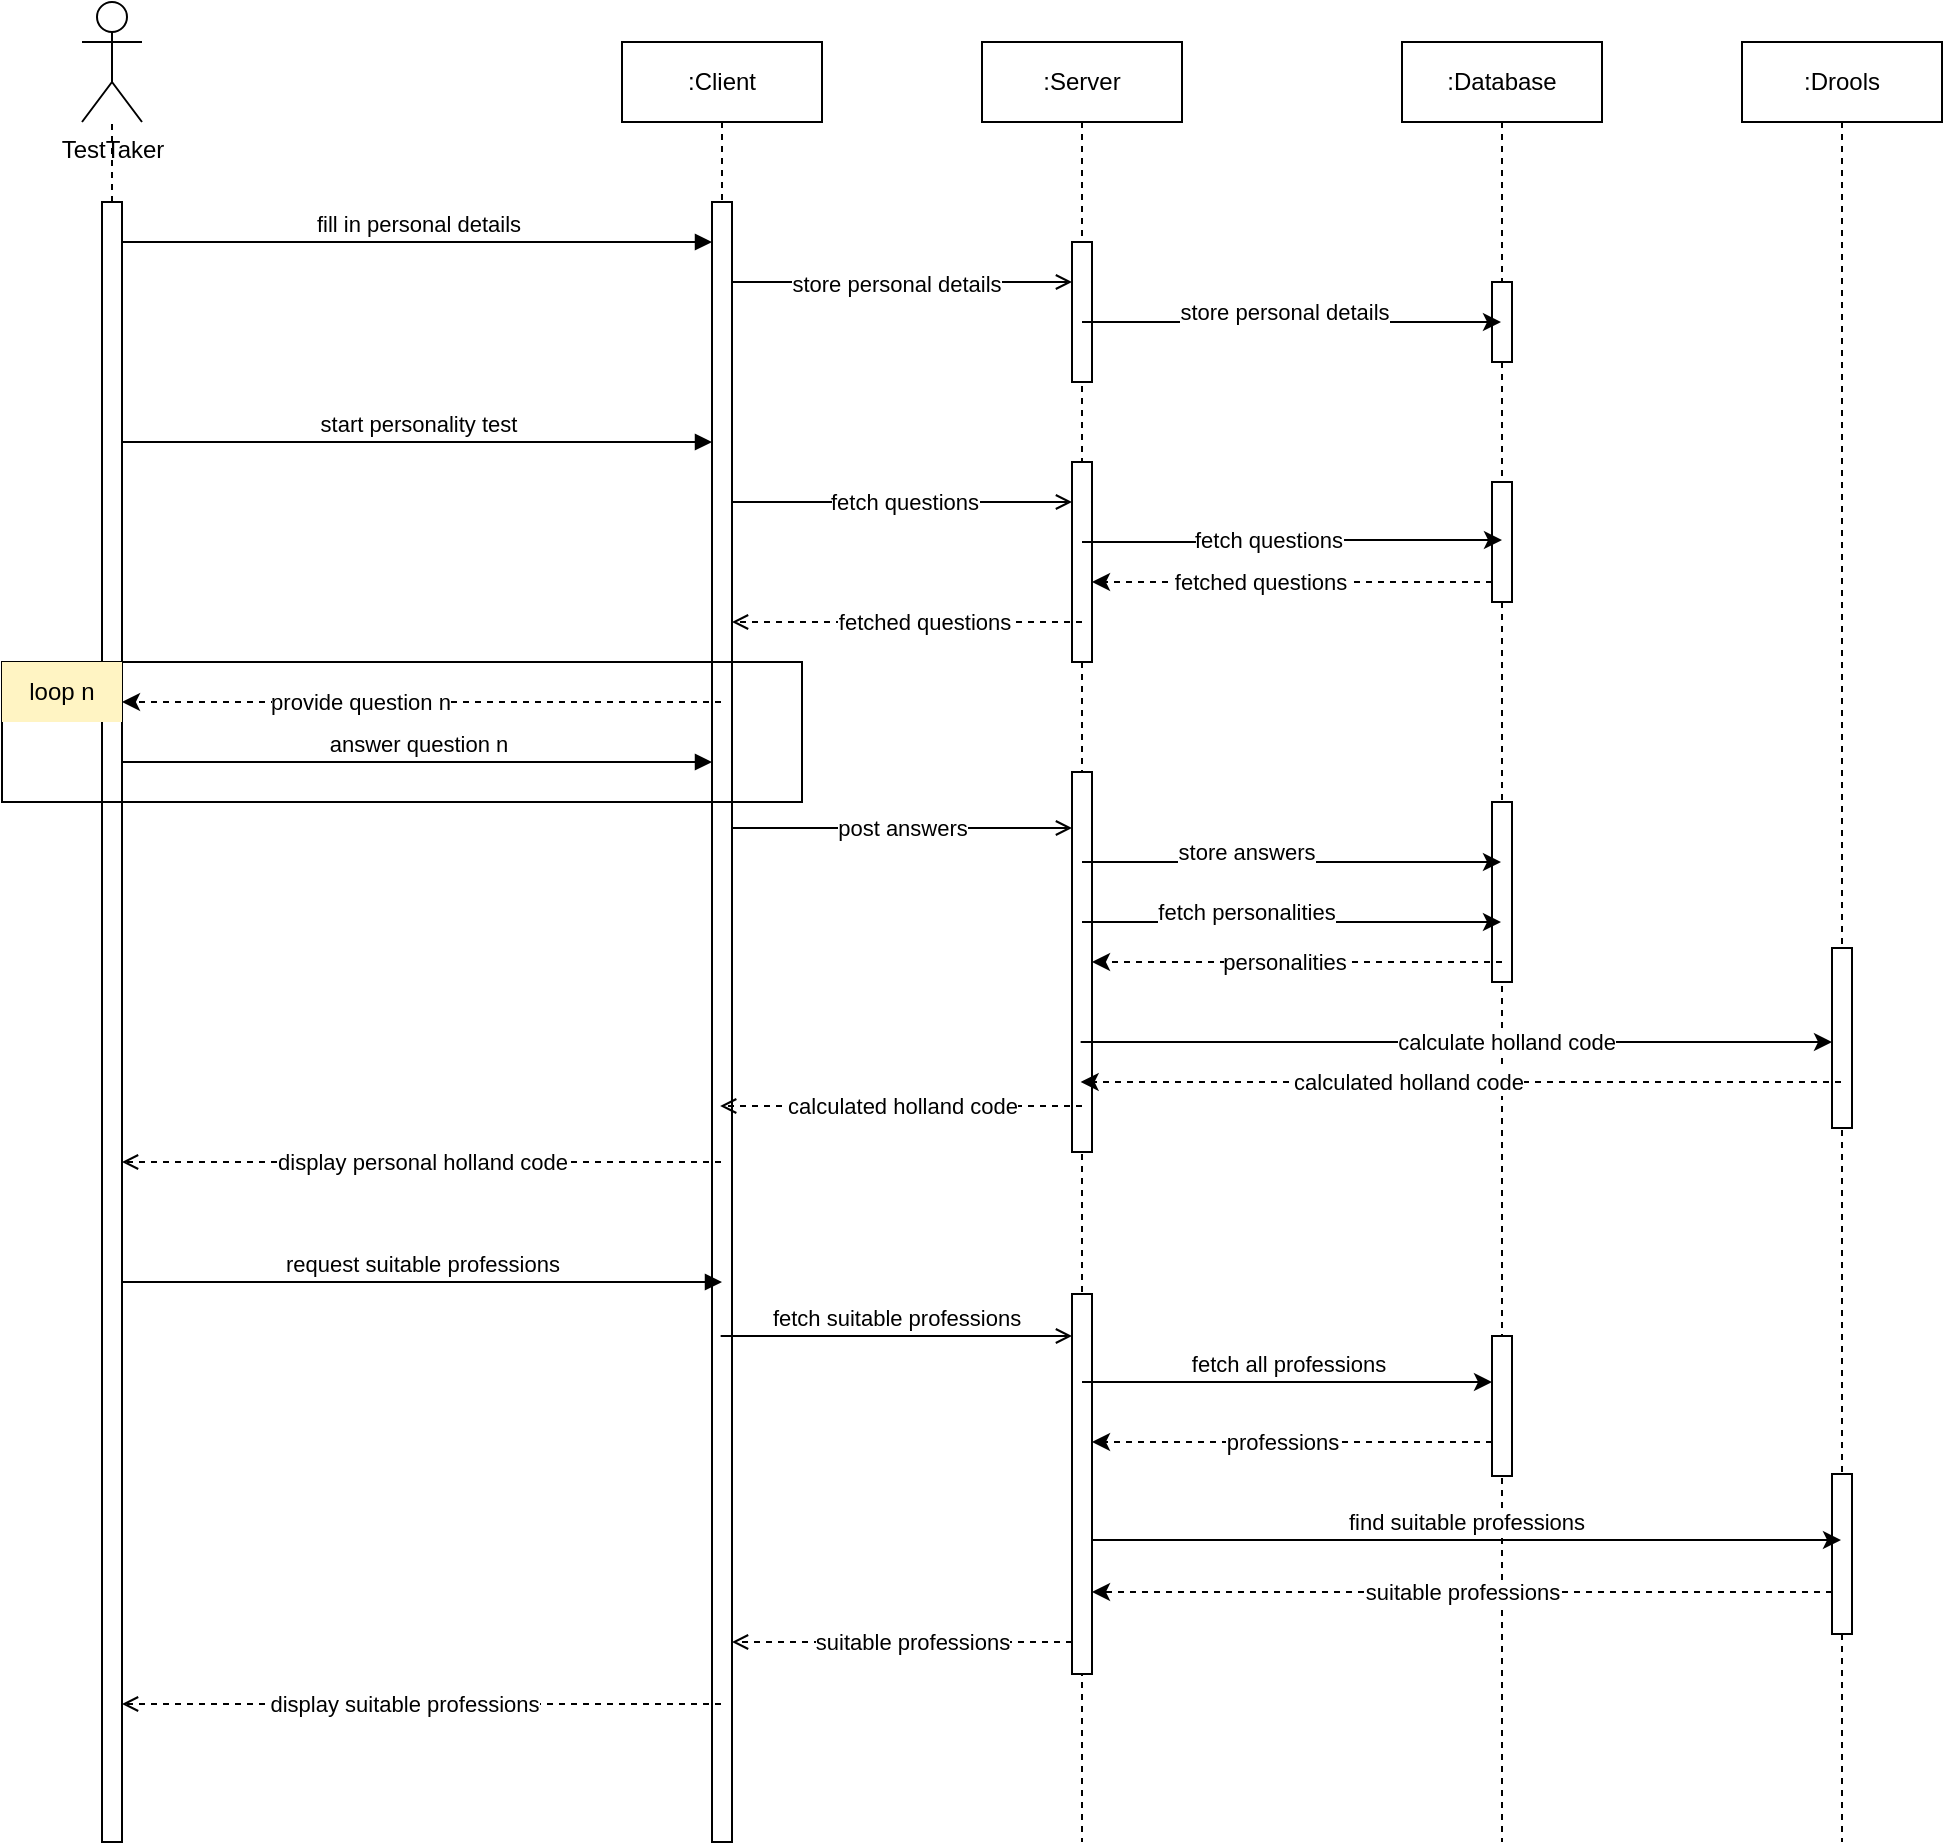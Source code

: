 <mxfile version="21.2.6">
  <diagram name="Page-1" id="2YBvvXClWsGukQMizWep">
    <mxGraphModel dx="1363" dy="929" grid="1" gridSize="10" guides="1" tooltips="1" connect="1" arrows="1" fold="1" page="1" pageScale="1" pageWidth="850" pageHeight="1100" math="0" shadow="0">
      <root>
        <mxCell id="0" />
        <mxCell id="1" parent="0" />
        <mxCell id="aM9ryv3xv72pqoxQDRHE-5" value=":Client" style="shape=umlLifeline;perimeter=lifelinePerimeter;whiteSpace=wrap;html=1;container=0;dropTarget=0;collapsible=0;recursiveResize=0;outlineConnect=0;portConstraint=eastwest;newEdgeStyle={&quot;edgeStyle&quot;:&quot;elbowEdgeStyle&quot;,&quot;elbow&quot;:&quot;vertical&quot;,&quot;curved&quot;:0,&quot;rounded&quot;:0};" parent="1" vertex="1">
          <mxGeometry x="340" y="40" width="100" height="900" as="geometry" />
        </mxCell>
        <mxCell id="aM9ryv3xv72pqoxQDRHE-6" value="" style="html=1;points=[];perimeter=orthogonalPerimeter;outlineConnect=0;targetShapes=umlLifeline;portConstraint=eastwest;newEdgeStyle={&quot;edgeStyle&quot;:&quot;elbowEdgeStyle&quot;,&quot;elbow&quot;:&quot;vertical&quot;,&quot;curved&quot;:0,&quot;rounded&quot;:0};" parent="aM9ryv3xv72pqoxQDRHE-5" vertex="1">
          <mxGeometry x="45" y="80" width="10" height="820" as="geometry" />
        </mxCell>
        <mxCell id="aM9ryv3xv72pqoxQDRHE-7" value="fill in personal details" style="html=1;verticalAlign=bottom;endArrow=block;edgeStyle=elbowEdgeStyle;elbow=vertical;curved=0;rounded=0;" parent="1" source="AI44dBaWt2bdJYa-vQ4_-3" target="aM9ryv3xv72pqoxQDRHE-6" edge="1">
          <mxGeometry relative="1" as="geometry">
            <mxPoint x="115" y="120" as="sourcePoint" />
            <Array as="points">
              <mxPoint x="110" y="140" />
              <mxPoint x="180" y="120" />
            </Array>
          </mxGeometry>
        </mxCell>
        <mxCell id="AI44dBaWt2bdJYa-vQ4_-1" value="TestTaker" style="shape=umlActor;verticalLabelPosition=bottom;verticalAlign=top;html=1;outlineConnect=0;" vertex="1" parent="1">
          <mxGeometry x="70" y="20" width="30" height="60" as="geometry" />
        </mxCell>
        <mxCell id="AI44dBaWt2bdJYa-vQ4_-3" value="" style="html=1;points=[];perimeter=orthogonalPerimeter;outlineConnect=0;targetShapes=umlLifeline;portConstraint=eastwest;newEdgeStyle={&quot;edgeStyle&quot;:&quot;elbowEdgeStyle&quot;,&quot;elbow&quot;:&quot;vertical&quot;,&quot;curved&quot;:0,&quot;rounded&quot;:0};" vertex="1" parent="1">
          <mxGeometry x="80" y="120" width="10" height="820" as="geometry" />
        </mxCell>
        <mxCell id="AI44dBaWt2bdJYa-vQ4_-5" value="" style="endArrow=none;dashed=1;html=1;rounded=0;" edge="1" parent="1" source="AI44dBaWt2bdJYa-vQ4_-3" target="AI44dBaWt2bdJYa-vQ4_-1">
          <mxGeometry width="50" height="50" relative="1" as="geometry">
            <mxPoint x="400" y="270" as="sourcePoint" />
            <mxPoint x="450" y="220" as="targetPoint" />
          </mxGeometry>
        </mxCell>
        <mxCell id="AI44dBaWt2bdJYa-vQ4_-8" value=":Server" style="shape=umlLifeline;perimeter=lifelinePerimeter;whiteSpace=wrap;html=1;container=0;dropTarget=0;collapsible=0;recursiveResize=0;outlineConnect=0;portConstraint=eastwest;newEdgeStyle={&quot;edgeStyle&quot;:&quot;elbowEdgeStyle&quot;,&quot;elbow&quot;:&quot;vertical&quot;,&quot;curved&quot;:0,&quot;rounded&quot;:0};" vertex="1" parent="1">
          <mxGeometry x="520" y="40" width="100" height="900" as="geometry" />
        </mxCell>
        <mxCell id="AI44dBaWt2bdJYa-vQ4_-9" value="" style="html=1;points=[];perimeter=orthogonalPerimeter;outlineConnect=0;targetShapes=umlLifeline;portConstraint=eastwest;newEdgeStyle={&quot;edgeStyle&quot;:&quot;elbowEdgeStyle&quot;,&quot;elbow&quot;:&quot;vertical&quot;,&quot;curved&quot;:0,&quot;rounded&quot;:0};" vertex="1" parent="AI44dBaWt2bdJYa-vQ4_-8">
          <mxGeometry x="45" y="100" width="10" height="70" as="geometry" />
        </mxCell>
        <mxCell id="AI44dBaWt2bdJYa-vQ4_-18" value="" style="html=1;points=[];perimeter=orthogonalPerimeter;outlineConnect=0;targetShapes=umlLifeline;portConstraint=eastwest;newEdgeStyle={&quot;edgeStyle&quot;:&quot;elbowEdgeStyle&quot;,&quot;elbow&quot;:&quot;vertical&quot;,&quot;curved&quot;:0,&quot;rounded&quot;:0};" vertex="1" parent="AI44dBaWt2bdJYa-vQ4_-8">
          <mxGeometry x="45" y="210" width="10" height="100" as="geometry" />
        </mxCell>
        <mxCell id="AI44dBaWt2bdJYa-vQ4_-30" value="" style="html=1;points=[];perimeter=orthogonalPerimeter;outlineConnect=0;targetShapes=umlLifeline;portConstraint=eastwest;newEdgeStyle={&quot;edgeStyle&quot;:&quot;elbowEdgeStyle&quot;,&quot;elbow&quot;:&quot;vertical&quot;,&quot;curved&quot;:0,&quot;rounded&quot;:0};" vertex="1" parent="AI44dBaWt2bdJYa-vQ4_-8">
          <mxGeometry x="45" y="365" width="10" height="190" as="geometry" />
        </mxCell>
        <mxCell id="AI44dBaWt2bdJYa-vQ4_-57" value="" style="html=1;points=[];perimeter=orthogonalPerimeter;outlineConnect=0;targetShapes=umlLifeline;portConstraint=eastwest;newEdgeStyle={&quot;edgeStyle&quot;:&quot;elbowEdgeStyle&quot;,&quot;elbow&quot;:&quot;vertical&quot;,&quot;curved&quot;:0,&quot;rounded&quot;:0};" vertex="1" parent="AI44dBaWt2bdJYa-vQ4_-8">
          <mxGeometry x="45" y="626" width="10" height="190" as="geometry" />
        </mxCell>
        <mxCell id="AI44dBaWt2bdJYa-vQ4_-10" value=":Drools" style="shape=umlLifeline;perimeter=lifelinePerimeter;whiteSpace=wrap;html=1;container=0;dropTarget=0;collapsible=0;recursiveResize=0;outlineConnect=0;portConstraint=eastwest;newEdgeStyle={&quot;edgeStyle&quot;:&quot;elbowEdgeStyle&quot;,&quot;elbow&quot;:&quot;vertical&quot;,&quot;curved&quot;:0,&quot;rounded&quot;:0};" vertex="1" parent="1">
          <mxGeometry x="900" y="40" width="100" height="900" as="geometry" />
        </mxCell>
        <mxCell id="AI44dBaWt2bdJYa-vQ4_-11" value="" style="html=1;points=[];perimeter=orthogonalPerimeter;outlineConnect=0;targetShapes=umlLifeline;portConstraint=eastwest;newEdgeStyle={&quot;edgeStyle&quot;:&quot;elbowEdgeStyle&quot;,&quot;elbow&quot;:&quot;vertical&quot;,&quot;curved&quot;:0,&quot;rounded&quot;:0};" vertex="1" parent="AI44dBaWt2bdJYa-vQ4_-10">
          <mxGeometry x="45" y="453" width="10" height="90" as="geometry" />
        </mxCell>
        <mxCell id="AI44dBaWt2bdJYa-vQ4_-60" value="" style="html=1;points=[];perimeter=orthogonalPerimeter;outlineConnect=0;targetShapes=umlLifeline;portConstraint=eastwest;newEdgeStyle={&quot;edgeStyle&quot;:&quot;elbowEdgeStyle&quot;,&quot;elbow&quot;:&quot;vertical&quot;,&quot;curved&quot;:0,&quot;rounded&quot;:0};" vertex="1" parent="AI44dBaWt2bdJYa-vQ4_-10">
          <mxGeometry x="45" y="716" width="10" height="80" as="geometry" />
        </mxCell>
        <mxCell id="AI44dBaWt2bdJYa-vQ4_-12" value=":Database" style="shape=umlLifeline;perimeter=lifelinePerimeter;whiteSpace=wrap;html=1;container=0;dropTarget=0;collapsible=0;recursiveResize=0;outlineConnect=0;portConstraint=eastwest;newEdgeStyle={&quot;edgeStyle&quot;:&quot;elbowEdgeStyle&quot;,&quot;elbow&quot;:&quot;vertical&quot;,&quot;curved&quot;:0,&quot;rounded&quot;:0};" vertex="1" parent="1">
          <mxGeometry x="730" y="40" width="100" height="900" as="geometry" />
        </mxCell>
        <mxCell id="AI44dBaWt2bdJYa-vQ4_-13" value="" style="html=1;points=[];perimeter=orthogonalPerimeter;outlineConnect=0;targetShapes=umlLifeline;portConstraint=eastwest;newEdgeStyle={&quot;edgeStyle&quot;:&quot;elbowEdgeStyle&quot;,&quot;elbow&quot;:&quot;vertical&quot;,&quot;curved&quot;:0,&quot;rounded&quot;:0};" vertex="1" parent="AI44dBaWt2bdJYa-vQ4_-12">
          <mxGeometry x="45" y="120" width="10" height="40" as="geometry" />
        </mxCell>
        <mxCell id="AI44dBaWt2bdJYa-vQ4_-21" value="" style="html=1;points=[];perimeter=orthogonalPerimeter;outlineConnect=0;targetShapes=umlLifeline;portConstraint=eastwest;newEdgeStyle={&quot;edgeStyle&quot;:&quot;elbowEdgeStyle&quot;,&quot;elbow&quot;:&quot;vertical&quot;,&quot;curved&quot;:0,&quot;rounded&quot;:0};" vertex="1" parent="AI44dBaWt2bdJYa-vQ4_-12">
          <mxGeometry x="45" y="220" width="10" height="60" as="geometry" />
        </mxCell>
        <mxCell id="AI44dBaWt2bdJYa-vQ4_-33" value="" style="html=1;points=[];perimeter=orthogonalPerimeter;outlineConnect=0;targetShapes=umlLifeline;portConstraint=eastwest;newEdgeStyle={&quot;edgeStyle&quot;:&quot;elbowEdgeStyle&quot;,&quot;elbow&quot;:&quot;vertical&quot;,&quot;curved&quot;:0,&quot;rounded&quot;:0};" vertex="1" parent="AI44dBaWt2bdJYa-vQ4_-12">
          <mxGeometry x="45" y="380" width="10" height="90" as="geometry" />
        </mxCell>
        <mxCell id="AI44dBaWt2bdJYa-vQ4_-68" value="" style="html=1;points=[];perimeter=orthogonalPerimeter;outlineConnect=0;targetShapes=umlLifeline;portConstraint=eastwest;newEdgeStyle={&quot;edgeStyle&quot;:&quot;elbowEdgeStyle&quot;,&quot;elbow&quot;:&quot;vertical&quot;,&quot;curved&quot;:0,&quot;rounded&quot;:0};" vertex="1" parent="AI44dBaWt2bdJYa-vQ4_-12">
          <mxGeometry x="45" y="647" width="10" height="70" as="geometry" />
        </mxCell>
        <mxCell id="AI44dBaWt2bdJYa-vQ4_-14" value="" style="html=1;verticalAlign=bottom;endArrow=open;edgeStyle=elbowEdgeStyle;elbow=vertical;curved=0;rounded=0;endFill=0;" edge="1" parent="1" source="aM9ryv3xv72pqoxQDRHE-6" target="AI44dBaWt2bdJYa-vQ4_-9">
          <mxGeometry x="0.006" relative="1" as="geometry">
            <mxPoint x="400" y="160" as="sourcePoint" />
            <Array as="points">
              <mxPoint x="440" y="160" />
              <mxPoint x="440" y="150" />
            </Array>
            <mxPoint x="615" y="160" as="targetPoint" />
            <mxPoint as="offset" />
          </mxGeometry>
        </mxCell>
        <mxCell id="AI44dBaWt2bdJYa-vQ4_-80" value="store personal details" style="edgeLabel;html=1;align=center;verticalAlign=middle;resizable=0;points=[];" vertex="1" connectable="0" parent="AI44dBaWt2bdJYa-vQ4_-14">
          <mxGeometry x="-0.024" y="-1" relative="1" as="geometry">
            <mxPoint x="-1" as="offset" />
          </mxGeometry>
        </mxCell>
        <mxCell id="AI44dBaWt2bdJYa-vQ4_-15" value="" style="html=1;verticalAlign=bottom;endArrow=classic;edgeStyle=elbowEdgeStyle;elbow=vertical;curved=0;rounded=0;endFill=1;" edge="1" parent="1" source="AI44dBaWt2bdJYa-vQ4_-8" target="AI44dBaWt2bdJYa-vQ4_-12">
          <mxGeometry relative="1" as="geometry">
            <mxPoint x="630" y="170" as="sourcePoint" />
            <Array as="points">
              <mxPoint x="700" y="180" />
              <mxPoint x="690" y="180" />
              <mxPoint x="620" y="180" />
              <mxPoint x="620" y="170" />
            </Array>
            <mxPoint x="745" y="180" as="targetPoint" />
            <mxPoint as="offset" />
          </mxGeometry>
        </mxCell>
        <mxCell id="AI44dBaWt2bdJYa-vQ4_-81" value="store personal details" style="edgeLabel;html=1;align=center;verticalAlign=middle;resizable=0;points=[];" vertex="1" connectable="0" parent="AI44dBaWt2bdJYa-vQ4_-15">
          <mxGeometry x="0.057" y="4" relative="1" as="geometry">
            <mxPoint x="-10" y="-1" as="offset" />
          </mxGeometry>
        </mxCell>
        <mxCell id="AI44dBaWt2bdJYa-vQ4_-17" value="start personality test" style="html=1;verticalAlign=bottom;endArrow=block;edgeStyle=elbowEdgeStyle;elbow=vertical;curved=0;rounded=0;" edge="1" parent="1">
          <mxGeometry relative="1" as="geometry">
            <mxPoint x="90" y="240" as="sourcePoint" />
            <Array as="points">
              <mxPoint x="110" y="240" />
              <mxPoint x="180" y="220" />
            </Array>
            <mxPoint x="385" y="240" as="targetPoint" />
          </mxGeometry>
        </mxCell>
        <mxCell id="AI44dBaWt2bdJYa-vQ4_-19" value="" style="html=1;verticalAlign=bottom;endArrow=open;edgeStyle=elbowEdgeStyle;elbow=vertical;curved=0;rounded=0;endFill=0;" edge="1" parent="1" source="aM9ryv3xv72pqoxQDRHE-6" target="AI44dBaWt2bdJYa-vQ4_-18">
          <mxGeometry x="0.006" relative="1" as="geometry">
            <mxPoint x="430" y="270" as="sourcePoint" />
            <Array as="points">
              <mxPoint x="435" y="270" />
              <mxPoint x="435" y="260" />
            </Array>
            <mxPoint x="560" y="270" as="targetPoint" />
            <mxPoint as="offset" />
          </mxGeometry>
        </mxCell>
        <mxCell id="AI44dBaWt2bdJYa-vQ4_-20" value="fetch questions" style="edgeLabel;html=1;align=center;verticalAlign=middle;resizable=0;points=[];" vertex="1" connectable="0" parent="AI44dBaWt2bdJYa-vQ4_-19">
          <mxGeometry x="-0.206" y="-4" relative="1" as="geometry">
            <mxPoint x="18" y="-4" as="offset" />
          </mxGeometry>
        </mxCell>
        <mxCell id="AI44dBaWt2bdJYa-vQ4_-22" value="" style="html=1;verticalAlign=bottom;endArrow=classic;edgeStyle=elbowEdgeStyle;elbow=horizontal;curved=0;rounded=0;endFill=1;" edge="1" parent="1">
          <mxGeometry relative="1" as="geometry">
            <mxPoint x="570" y="290" as="sourcePoint" />
            <Array as="points">
              <mxPoint x="700" y="289" />
              <mxPoint x="690" y="289" />
              <mxPoint x="620" y="289" />
              <mxPoint x="620" y="279" />
            </Array>
            <mxPoint x="780" y="289" as="targetPoint" />
            <mxPoint as="offset" />
          </mxGeometry>
        </mxCell>
        <mxCell id="AI44dBaWt2bdJYa-vQ4_-28" value="fetch questions" style="edgeLabel;html=1;align=center;verticalAlign=middle;resizable=0;points=[];" vertex="1" connectable="0" parent="AI44dBaWt2bdJYa-vQ4_-22">
          <mxGeometry x="-0.121" y="1" relative="1" as="geometry">
            <mxPoint as="offset" />
          </mxGeometry>
        </mxCell>
        <mxCell id="AI44dBaWt2bdJYa-vQ4_-24" value="" style="html=1;verticalAlign=bottom;endArrow=classic;edgeStyle=elbowEdgeStyle;elbow=vertical;curved=0;rounded=0;endFill=1;dashed=1;" edge="1" parent="1" source="AI44dBaWt2bdJYa-vQ4_-21" target="AI44dBaWt2bdJYa-vQ4_-18">
          <mxGeometry relative="1" as="geometry">
            <mxPoint x="600" y="381" as="sourcePoint" />
            <Array as="points">
              <mxPoint x="680" y="310" />
              <mxPoint x="730" y="320" />
              <mxPoint x="720" y="380" />
              <mxPoint x="650" y="380" />
              <mxPoint x="650" y="370" />
            </Array>
            <mxPoint x="920" y="380" as="targetPoint" />
            <mxPoint as="offset" />
          </mxGeometry>
        </mxCell>
        <mxCell id="AI44dBaWt2bdJYa-vQ4_-25" value="fetched questions" style="edgeLabel;html=1;align=center;verticalAlign=middle;resizable=0;points=[];" vertex="1" connectable="0" parent="AI44dBaWt2bdJYa-vQ4_-24">
          <mxGeometry x="0.619" y="2" relative="1" as="geometry">
            <mxPoint x="46" y="-2" as="offset" />
          </mxGeometry>
        </mxCell>
        <mxCell id="AI44dBaWt2bdJYa-vQ4_-26" value="" style="html=1;verticalAlign=bottom;endArrow=open;edgeStyle=elbowEdgeStyle;elbow=vertical;curved=0;rounded=0;endFill=0;dashed=1;" edge="1" parent="1" target="aM9ryv3xv72pqoxQDRHE-6">
          <mxGeometry relative="1" as="geometry">
            <mxPoint x="570" y="330" as="sourcePoint" />
            <Array as="points">
              <mxPoint x="505" y="330" />
              <mxPoint x="555" y="340" />
              <mxPoint x="545" y="400" />
              <mxPoint x="475" y="400" />
              <mxPoint x="475" y="390" />
            </Array>
            <mxPoint x="400" y="330" as="targetPoint" />
            <mxPoint as="offset" />
          </mxGeometry>
        </mxCell>
        <mxCell id="AI44dBaWt2bdJYa-vQ4_-27" value="fetched questions" style="edgeLabel;html=1;align=center;verticalAlign=middle;resizable=0;points=[];" vertex="1" connectable="0" parent="AI44dBaWt2bdJYa-vQ4_-26">
          <mxGeometry x="0.619" y="2" relative="1" as="geometry">
            <mxPoint x="62" y="-2" as="offset" />
          </mxGeometry>
        </mxCell>
        <mxCell id="AI44dBaWt2bdJYa-vQ4_-29" value="answer question n" style="html=1;verticalAlign=bottom;endArrow=block;edgeStyle=elbowEdgeStyle;elbow=vertical;curved=0;rounded=0;" edge="1" parent="1">
          <mxGeometry relative="1" as="geometry">
            <mxPoint x="90" y="400" as="sourcePoint" />
            <Array as="points">
              <mxPoint x="110" y="400" />
              <mxPoint x="180" y="380" />
            </Array>
            <mxPoint x="385" y="400" as="targetPoint" />
          </mxGeometry>
        </mxCell>
        <mxCell id="AI44dBaWt2bdJYa-vQ4_-31" value="" style="html=1;verticalAlign=bottom;endArrow=open;edgeStyle=elbowEdgeStyle;elbow=vertical;curved=0;rounded=0;endFill=0;" edge="1" parent="1">
          <mxGeometry x="0.006" relative="1" as="geometry">
            <mxPoint x="395" y="433" as="sourcePoint" />
            <Array as="points">
              <mxPoint x="530" y="433" />
              <mxPoint x="435" y="413" />
              <mxPoint x="435" y="403" />
            </Array>
            <mxPoint x="565" y="433" as="targetPoint" />
            <mxPoint as="offset" />
          </mxGeometry>
        </mxCell>
        <mxCell id="AI44dBaWt2bdJYa-vQ4_-36" value="post answers" style="edgeLabel;html=1;align=center;verticalAlign=middle;resizable=0;points=[];" vertex="1" connectable="0" parent="AI44dBaWt2bdJYa-vQ4_-31">
          <mxGeometry x="-0.139" y="-2" relative="1" as="geometry">
            <mxPoint x="12" y="-2" as="offset" />
          </mxGeometry>
        </mxCell>
        <mxCell id="AI44dBaWt2bdJYa-vQ4_-34" value="" style="html=1;verticalAlign=bottom;endArrow=classic;edgeStyle=elbowEdgeStyle;elbow=vertical;curved=0;rounded=0;endFill=1;" edge="1" parent="1" target="AI44dBaWt2bdJYa-vQ4_-12">
          <mxGeometry x="0.006" relative="1" as="geometry">
            <mxPoint x="570" y="450" as="sourcePoint" />
            <Array as="points">
              <mxPoint x="640" y="450" />
              <mxPoint x="615" y="420" />
              <mxPoint x="615" y="410" />
            </Array>
            <mxPoint x="745" y="420" as="targetPoint" />
            <mxPoint as="offset" />
          </mxGeometry>
        </mxCell>
        <mxCell id="AI44dBaWt2bdJYa-vQ4_-35" value="store answers" style="edgeLabel;html=1;align=center;verticalAlign=middle;resizable=0;points=[];" vertex="1" connectable="0" parent="AI44dBaWt2bdJYa-vQ4_-34">
          <mxGeometry x="0.233" y="4" relative="1" as="geometry">
            <mxPoint x="-47" y="-1" as="offset" />
          </mxGeometry>
        </mxCell>
        <mxCell id="AI44dBaWt2bdJYa-vQ4_-38" value="" style="html=1;verticalAlign=bottom;endArrow=classic;edgeStyle=elbowEdgeStyle;elbow=vertical;curved=0;rounded=0;endFill=1;dashed=1;" edge="1" parent="1" source="aM9ryv3xv72pqoxQDRHE-5" target="AI44dBaWt2bdJYa-vQ4_-3">
          <mxGeometry relative="1" as="geometry">
            <mxPoint x="295" y="370" as="sourcePoint" />
            <Array as="points">
              <mxPoint x="230" y="370" />
              <mxPoint x="280" y="380" />
              <mxPoint x="270" y="440" />
              <mxPoint x="200" y="440" />
              <mxPoint x="200" y="430" />
            </Array>
            <mxPoint x="120" y="370" as="targetPoint" />
            <mxPoint as="offset" />
          </mxGeometry>
        </mxCell>
        <mxCell id="AI44dBaWt2bdJYa-vQ4_-39" value="provide question n" style="edgeLabel;html=1;align=center;verticalAlign=middle;resizable=0;points=[];" vertex="1" connectable="0" parent="AI44dBaWt2bdJYa-vQ4_-38">
          <mxGeometry x="0.619" y="2" relative="1" as="geometry">
            <mxPoint x="62" y="-2" as="offset" />
          </mxGeometry>
        </mxCell>
        <mxCell id="AI44dBaWt2bdJYa-vQ4_-40" value="" style="rounded=0;whiteSpace=wrap;html=1;fillColor=none;" vertex="1" parent="1">
          <mxGeometry x="30" y="350" width="400" height="70" as="geometry" />
        </mxCell>
        <mxCell id="AI44dBaWt2bdJYa-vQ4_-43" value="loop n" style="text;html=1;strokeColor=none;fillColor=#FFF4C3;align=center;verticalAlign=middle;whiteSpace=wrap;rounded=0;" vertex="1" parent="1">
          <mxGeometry x="30" y="350" width="60" height="30" as="geometry" />
        </mxCell>
        <mxCell id="AI44dBaWt2bdJYa-vQ4_-45" value="" style="html=1;verticalAlign=bottom;endArrow=classic;edgeStyle=elbowEdgeStyle;elbow=vertical;curved=0;rounded=0;endFill=1;" edge="1" parent="1">
          <mxGeometry x="0.006" relative="1" as="geometry">
            <mxPoint x="569.324" y="540" as="sourcePoint" />
            <Array as="points">
              <mxPoint x="690" y="540" />
              <mxPoint x="860" y="510" />
              <mxPoint x="835" y="480" />
              <mxPoint x="835" y="470" />
            </Array>
            <mxPoint x="945" y="540" as="targetPoint" />
            <mxPoint as="offset" />
          </mxGeometry>
        </mxCell>
        <mxCell id="AI44dBaWt2bdJYa-vQ4_-46" value="calculate holland code" style="edgeLabel;html=1;align=center;verticalAlign=middle;resizable=0;points=[];" vertex="1" connectable="0" parent="AI44dBaWt2bdJYa-vQ4_-45">
          <mxGeometry x="0.233" y="4" relative="1" as="geometry">
            <mxPoint x="-19" y="4" as="offset" />
          </mxGeometry>
        </mxCell>
        <mxCell id="AI44dBaWt2bdJYa-vQ4_-48" value="" style="html=1;verticalAlign=bottom;endArrow=classic;edgeStyle=elbowEdgeStyle;elbow=vertical;curved=0;rounded=0;endFill=1;dashed=1;" edge="1" parent="1">
          <mxGeometry relative="1" as="geometry">
            <mxPoint x="949.5" y="560" as="sourcePoint" />
            <Array as="points">
              <mxPoint x="690" y="560" />
              <mxPoint x="740" y="570" />
              <mxPoint x="730" y="630" />
              <mxPoint x="660" y="630" />
              <mxPoint x="660" y="620" />
            </Array>
            <mxPoint x="569.324" y="560" as="targetPoint" />
            <mxPoint as="offset" />
          </mxGeometry>
        </mxCell>
        <mxCell id="AI44dBaWt2bdJYa-vQ4_-49" value="calculated holland code" style="edgeLabel;html=1;align=center;verticalAlign=middle;resizable=0;points=[];" vertex="1" connectable="0" parent="AI44dBaWt2bdJYa-vQ4_-48">
          <mxGeometry x="0.619" y="2" relative="1" as="geometry">
            <mxPoint x="91" y="-2" as="offset" />
          </mxGeometry>
        </mxCell>
        <mxCell id="AI44dBaWt2bdJYa-vQ4_-51" value="" style="html=1;verticalAlign=bottom;endArrow=open;edgeStyle=elbowEdgeStyle;elbow=vertical;curved=0;rounded=0;endFill=0;dashed=1;" edge="1" parent="1">
          <mxGeometry relative="1" as="geometry">
            <mxPoint x="570" y="572" as="sourcePoint" />
            <Array as="points">
              <mxPoint x="540" y="572" />
              <mxPoint x="590" y="582" />
              <mxPoint x="580" y="642" />
              <mxPoint x="510" y="642" />
              <mxPoint x="510" y="632" />
            </Array>
            <mxPoint x="389.071" y="572" as="targetPoint" />
            <mxPoint as="offset" />
          </mxGeometry>
        </mxCell>
        <mxCell id="AI44dBaWt2bdJYa-vQ4_-52" value="calculated holland code" style="edgeLabel;html=1;align=center;verticalAlign=middle;resizable=0;points=[];" vertex="1" connectable="0" parent="AI44dBaWt2bdJYa-vQ4_-51">
          <mxGeometry x="0.619" y="2" relative="1" as="geometry">
            <mxPoint x="56" y="-2" as="offset" />
          </mxGeometry>
        </mxCell>
        <mxCell id="AI44dBaWt2bdJYa-vQ4_-54" value="" style="html=1;verticalAlign=bottom;endArrow=open;edgeStyle=elbowEdgeStyle;elbow=vertical;curved=0;rounded=0;endFill=0;dashed=1;" edge="1" parent="1" source="aM9ryv3xv72pqoxQDRHE-5" target="AI44dBaWt2bdJYa-vQ4_-3">
          <mxGeometry relative="1" as="geometry">
            <mxPoint x="310" y="600" as="sourcePoint" />
            <Array as="points">
              <mxPoint x="280" y="600" />
              <mxPoint x="330" y="610" />
              <mxPoint x="320" y="670" />
              <mxPoint x="250" y="670" />
              <mxPoint x="250" y="660" />
            </Array>
            <mxPoint x="130" y="600" as="targetPoint" />
            <mxPoint as="offset" />
          </mxGeometry>
        </mxCell>
        <mxCell id="AI44dBaWt2bdJYa-vQ4_-55" value="display personal holland code" style="edgeLabel;html=1;align=center;verticalAlign=middle;resizable=0;points=[];" vertex="1" connectable="0" parent="AI44dBaWt2bdJYa-vQ4_-54">
          <mxGeometry x="0.619" y="2" relative="1" as="geometry">
            <mxPoint x="93" y="-2" as="offset" />
          </mxGeometry>
        </mxCell>
        <mxCell id="AI44dBaWt2bdJYa-vQ4_-56" value="request suitable professions" style="html=1;verticalAlign=bottom;endArrow=block;edgeStyle=elbowEdgeStyle;elbow=vertical;curved=0;rounded=0;" edge="1" parent="1" source="AI44dBaWt2bdJYa-vQ4_-3">
          <mxGeometry relative="1" as="geometry">
            <mxPoint x="110" y="660" as="sourcePoint" />
            <Array as="points">
              <mxPoint x="130" y="660" />
              <mxPoint x="200" y="640" />
            </Array>
            <mxPoint x="390" y="660" as="targetPoint" />
            <mxPoint as="offset" />
          </mxGeometry>
        </mxCell>
        <mxCell id="AI44dBaWt2bdJYa-vQ4_-59" value="fetch suitable professions" style="html=1;verticalAlign=bottom;endArrow=open;edgeStyle=elbowEdgeStyle;elbow=vertical;curved=0;rounded=0;endFill=0;" edge="1" parent="1">
          <mxGeometry relative="1" as="geometry">
            <mxPoint x="389.324" y="687" as="sourcePoint" />
            <Array as="points">
              <mxPoint x="460" y="687" />
              <mxPoint x="530" y="667" />
            </Array>
            <mxPoint x="565" y="687" as="targetPoint" />
          </mxGeometry>
        </mxCell>
        <mxCell id="AI44dBaWt2bdJYa-vQ4_-61" value="find suitable professions" style="html=1;verticalAlign=bottom;endArrow=classic;edgeStyle=elbowEdgeStyle;elbow=vertical;curved=0;rounded=0;endFill=1;" edge="1" parent="1">
          <mxGeometry x="-0.001" relative="1" as="geometry">
            <mxPoint x="575" y="789" as="sourcePoint" />
            <Array as="points">
              <mxPoint x="860" y="789" />
              <mxPoint x="640" y="759" />
              <mxPoint x="710" y="739" />
            </Array>
            <mxPoint x="949.5" y="789" as="targetPoint" />
            <mxPoint as="offset" />
          </mxGeometry>
        </mxCell>
        <mxCell id="AI44dBaWt2bdJYa-vQ4_-62" value="" style="html=1;verticalAlign=bottom;endArrow=classic;edgeStyle=elbowEdgeStyle;elbow=vertical;curved=0;rounded=0;endFill=1;dashed=1;" edge="1" parent="1">
          <mxGeometry relative="1" as="geometry">
            <mxPoint x="945" y="815" as="sourcePoint" />
            <Array as="points">
              <mxPoint x="860" y="815" />
              <mxPoint x="700" y="785" />
              <mxPoint x="750" y="795" />
              <mxPoint x="740" y="855" />
              <mxPoint x="670" y="855" />
              <mxPoint x="670" y="845" />
            </Array>
            <mxPoint x="575" y="815" as="targetPoint" />
            <mxPoint as="offset" />
          </mxGeometry>
        </mxCell>
        <mxCell id="AI44dBaWt2bdJYa-vQ4_-63" value="suitable professions" style="edgeLabel;html=1;align=center;verticalAlign=middle;resizable=0;points=[];" vertex="1" connectable="0" parent="AI44dBaWt2bdJYa-vQ4_-62">
          <mxGeometry x="0.619" y="2" relative="1" as="geometry">
            <mxPoint x="114" y="-2" as="offset" />
          </mxGeometry>
        </mxCell>
        <mxCell id="AI44dBaWt2bdJYa-vQ4_-64" value="" style="html=1;verticalAlign=bottom;endArrow=open;edgeStyle=elbowEdgeStyle;elbow=vertical;curved=0;rounded=0;endFill=0;dashed=1;" edge="1" parent="1" source="AI44dBaWt2bdJYa-vQ4_-57">
          <mxGeometry relative="1" as="geometry">
            <mxPoint x="569.5" y="810" as="sourcePoint" />
            <Array as="points">
              <mxPoint x="550" y="840" />
              <mxPoint x="580" y="810" />
              <mxPoint x="630" y="820" />
              <mxPoint x="620" y="880" />
              <mxPoint x="550" y="880" />
              <mxPoint x="550" y="870" />
            </Array>
            <mxPoint x="395" y="840" as="targetPoint" />
            <mxPoint as="offset" />
          </mxGeometry>
        </mxCell>
        <mxCell id="AI44dBaWt2bdJYa-vQ4_-65" value="suitable professions" style="edgeLabel;html=1;align=center;verticalAlign=middle;resizable=0;points=[];" vertex="1" connectable="0" parent="AI44dBaWt2bdJYa-vQ4_-64">
          <mxGeometry x="0.619" y="2" relative="1" as="geometry">
            <mxPoint x="57" y="-2" as="offset" />
          </mxGeometry>
        </mxCell>
        <mxCell id="AI44dBaWt2bdJYa-vQ4_-66" value="" style="html=1;verticalAlign=bottom;endArrow=open;edgeStyle=elbowEdgeStyle;elbow=vertical;curved=0;rounded=0;endFill=0;dashed=1;" edge="1" parent="1">
          <mxGeometry relative="1" as="geometry">
            <mxPoint x="389.5" y="871" as="sourcePoint" />
            <Array as="points">
              <mxPoint x="330" y="871" />
              <mxPoint x="280" y="841" />
              <mxPoint x="330" y="851" />
              <mxPoint x="320" y="911" />
              <mxPoint x="250" y="911" />
              <mxPoint x="250" y="901" />
            </Array>
            <mxPoint x="90.0" y="871" as="targetPoint" />
            <mxPoint as="offset" />
          </mxGeometry>
        </mxCell>
        <mxCell id="AI44dBaWt2bdJYa-vQ4_-67" value="display suitable professions" style="edgeLabel;html=1;align=center;verticalAlign=middle;resizable=0;points=[];" vertex="1" connectable="0" parent="AI44dBaWt2bdJYa-vQ4_-66">
          <mxGeometry x="0.619" y="2" relative="1" as="geometry">
            <mxPoint x="84" y="-2" as="offset" />
          </mxGeometry>
        </mxCell>
        <mxCell id="AI44dBaWt2bdJYa-vQ4_-69" value="fetch all professions" style="html=1;verticalAlign=bottom;endArrow=classic;edgeStyle=elbowEdgeStyle;elbow=vertical;curved=0;rounded=0;endFill=1;" edge="1" parent="1" target="AI44dBaWt2bdJYa-vQ4_-68">
          <mxGeometry relative="1" as="geometry">
            <mxPoint x="570.004" y="710" as="sourcePoint" />
            <Array as="points">
              <mxPoint x="640.68" y="710" />
              <mxPoint x="710.68" y="690" />
            </Array>
            <mxPoint x="745.68" y="710" as="targetPoint" />
          </mxGeometry>
        </mxCell>
        <mxCell id="AI44dBaWt2bdJYa-vQ4_-73" value="" style="html=1;verticalAlign=bottom;endArrow=classic;edgeStyle=elbowEdgeStyle;elbow=vertical;curved=0;rounded=0;endFill=1;dashed=1;" edge="1" parent="1" source="AI44dBaWt2bdJYa-vQ4_-68" target="AI44dBaWt2bdJYa-vQ4_-57">
          <mxGeometry relative="1" as="geometry">
            <mxPoint x="760" y="710" as="sourcePoint" />
            <Array as="points">
              <mxPoint x="770" y="740" />
              <mxPoint x="820" y="750" />
              <mxPoint x="810" y="810" />
              <mxPoint x="740" y="810" />
              <mxPoint x="740" y="800" />
            </Array>
            <mxPoint x="590" y="740" as="targetPoint" />
            <mxPoint as="offset" />
          </mxGeometry>
        </mxCell>
        <mxCell id="AI44dBaWt2bdJYa-vQ4_-74" value="professions" style="edgeLabel;html=1;align=center;verticalAlign=middle;resizable=0;points=[];" vertex="1" connectable="0" parent="AI44dBaWt2bdJYa-vQ4_-73">
          <mxGeometry x="0.619" y="2" relative="1" as="geometry">
            <mxPoint x="57" y="-2" as="offset" />
          </mxGeometry>
        </mxCell>
        <mxCell id="AI44dBaWt2bdJYa-vQ4_-76" value="" style="html=1;verticalAlign=bottom;endArrow=classic;edgeStyle=elbowEdgeStyle;elbow=vertical;curved=0;rounded=0;endFill=1;" edge="1" parent="1" target="AI44dBaWt2bdJYa-vQ4_-12">
          <mxGeometry x="0.006" relative="1" as="geometry">
            <mxPoint x="570" y="480" as="sourcePoint" />
            <Array as="points">
              <mxPoint x="650" y="480" />
              <mxPoint x="625" y="450" />
              <mxPoint x="625" y="440" />
            </Array>
            <mxPoint x="790" y="480" as="targetPoint" />
            <mxPoint as="offset" />
          </mxGeometry>
        </mxCell>
        <mxCell id="AI44dBaWt2bdJYa-vQ4_-77" value="fetch personalities" style="edgeLabel;html=1;align=center;verticalAlign=middle;resizable=0;points=[];" vertex="1" connectable="0" parent="AI44dBaWt2bdJYa-vQ4_-76">
          <mxGeometry x="0.233" y="4" relative="1" as="geometry">
            <mxPoint x="-47" y="-1" as="offset" />
          </mxGeometry>
        </mxCell>
        <mxCell id="AI44dBaWt2bdJYa-vQ4_-78" value="" style="html=1;verticalAlign=bottom;endArrow=classic;edgeStyle=elbowEdgeStyle;elbow=vertical;curved=0;rounded=0;endFill=1;dashed=1;" edge="1" parent="1" target="AI44dBaWt2bdJYa-vQ4_-30">
          <mxGeometry relative="1" as="geometry">
            <mxPoint x="780" y="500" as="sourcePoint" />
            <Array as="points">
              <mxPoint x="775" y="500" />
              <mxPoint x="825" y="510" />
              <mxPoint x="815" y="570.0" />
              <mxPoint x="745" y="570.0" />
              <mxPoint x="745" y="560.0" />
            </Array>
            <mxPoint x="580" y="500" as="targetPoint" />
            <mxPoint as="offset" />
          </mxGeometry>
        </mxCell>
        <mxCell id="AI44dBaWt2bdJYa-vQ4_-79" value="personalities" style="edgeLabel;html=1;align=center;verticalAlign=middle;resizable=0;points=[];" vertex="1" connectable="0" parent="AI44dBaWt2bdJYa-vQ4_-78">
          <mxGeometry x="0.619" y="2" relative="1" as="geometry">
            <mxPoint x="57" y="-2" as="offset" />
          </mxGeometry>
        </mxCell>
      </root>
    </mxGraphModel>
  </diagram>
</mxfile>
